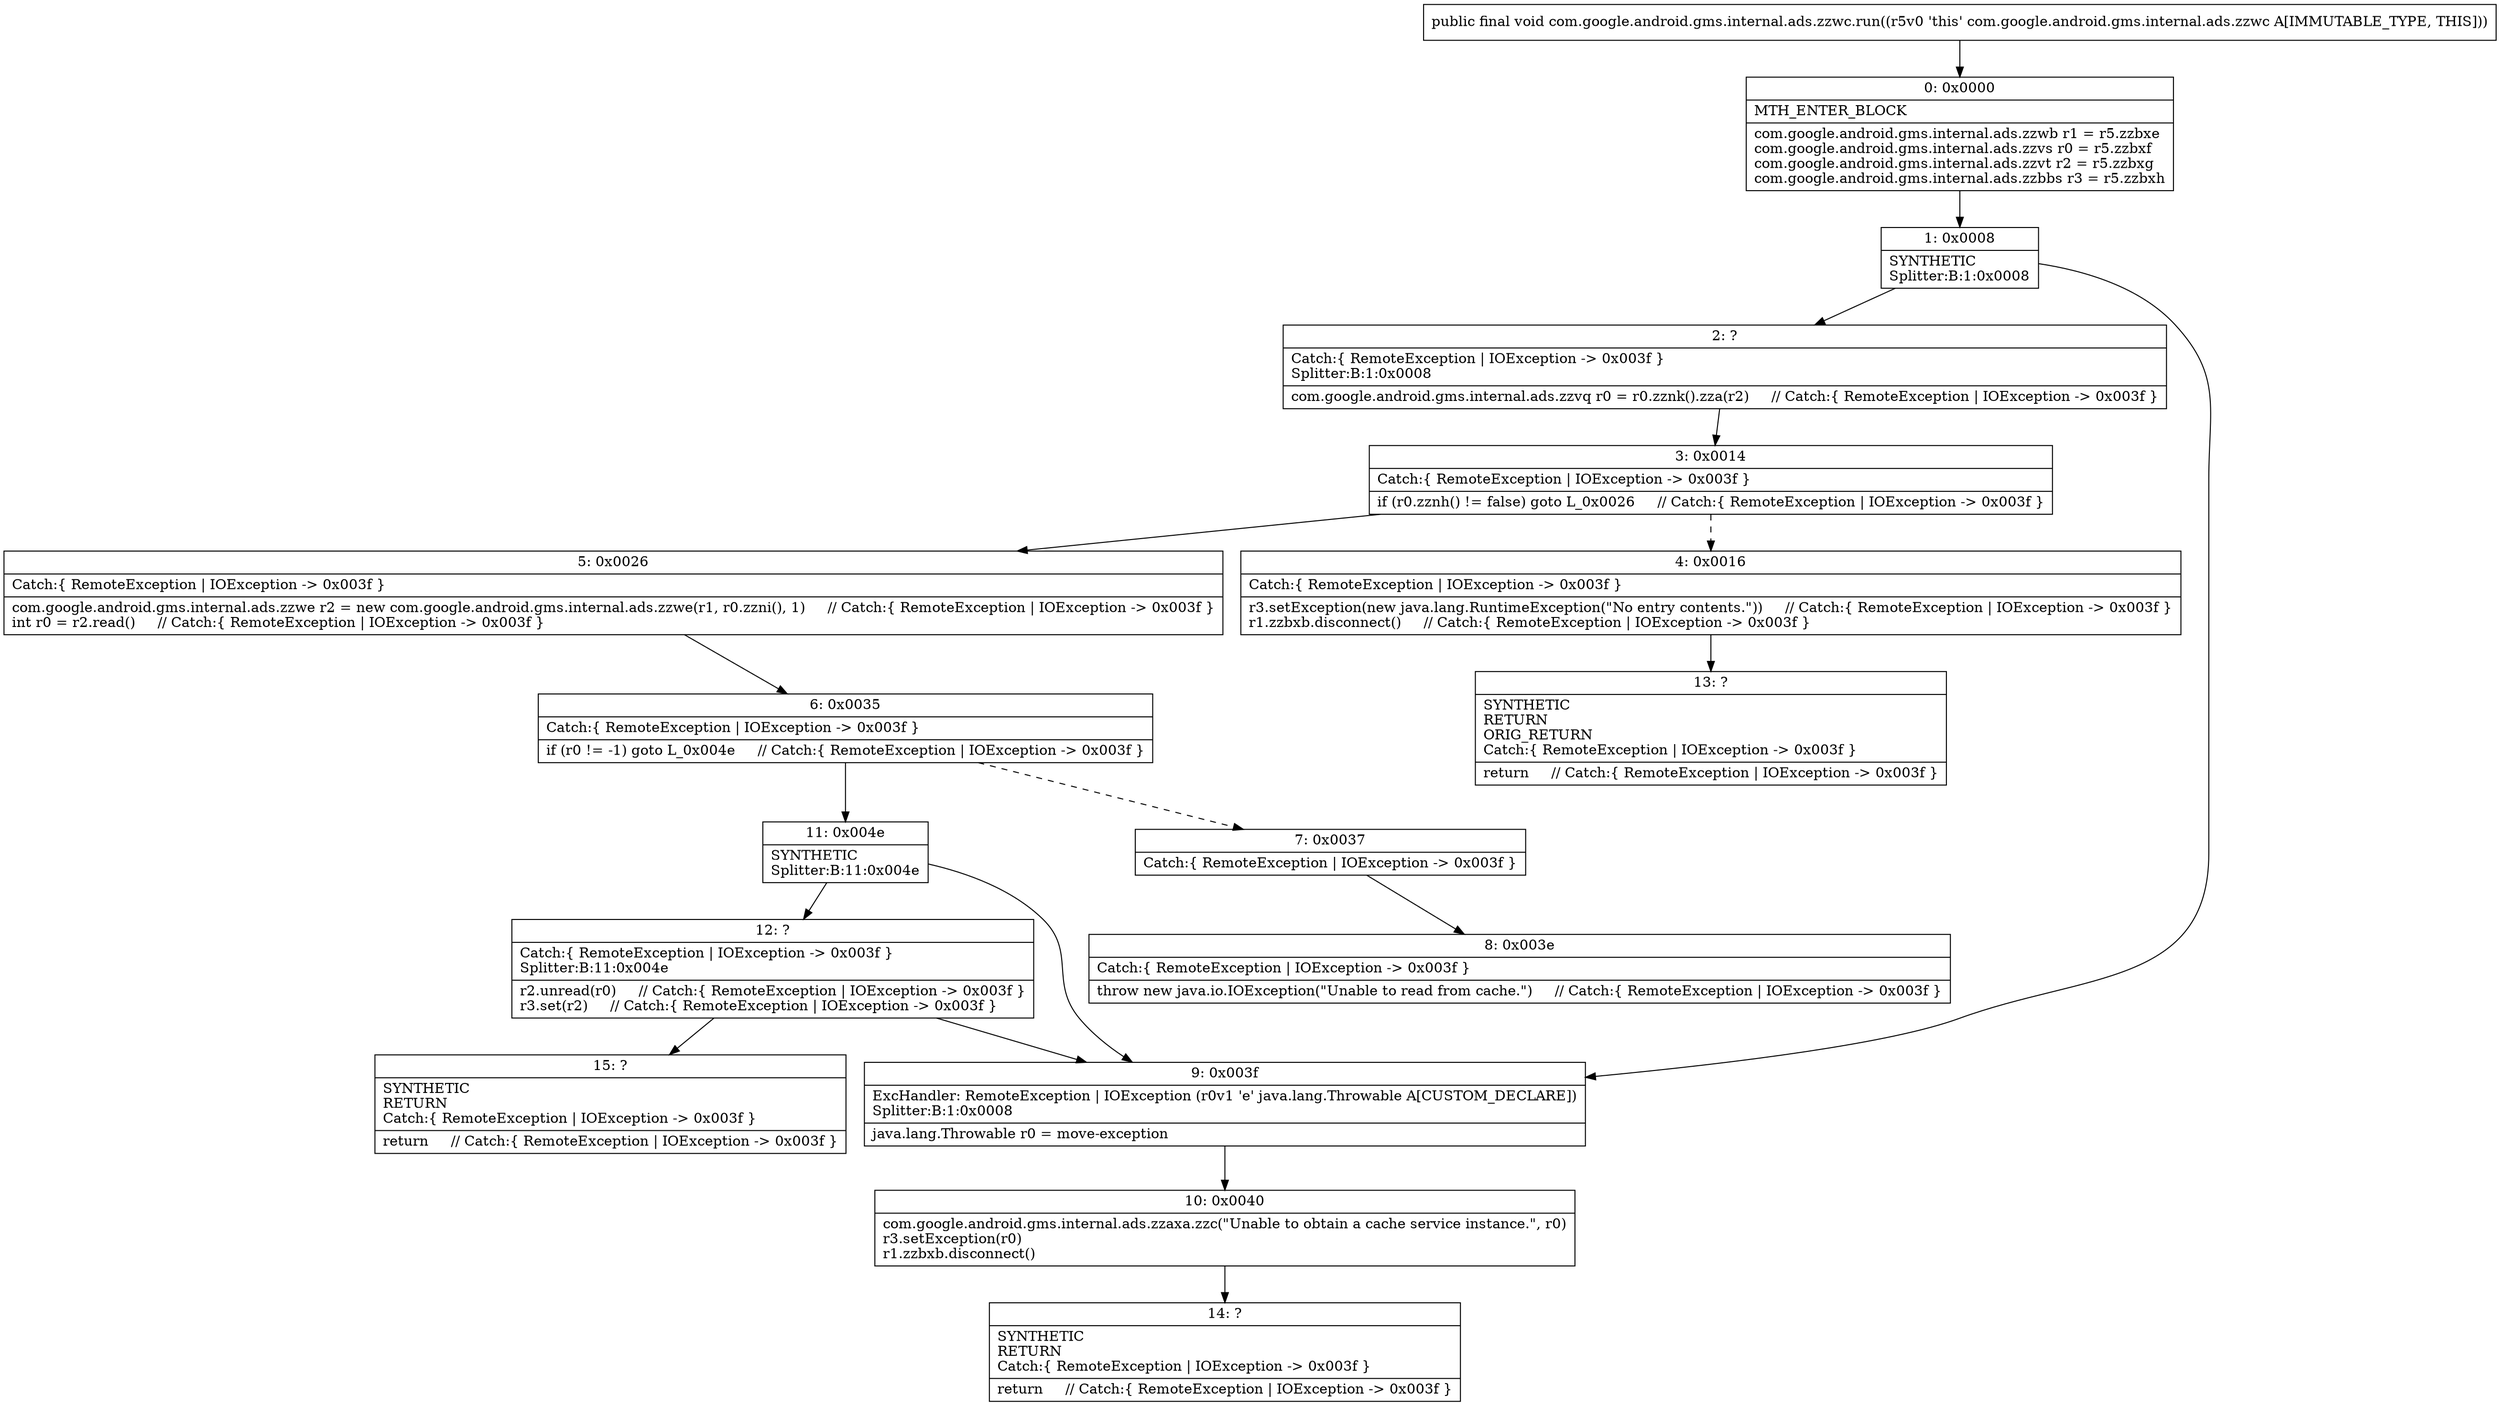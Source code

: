 digraph "CFG forcom.google.android.gms.internal.ads.zzwc.run()V" {
Node_0 [shape=record,label="{0\:\ 0x0000|MTH_ENTER_BLOCK\l|com.google.android.gms.internal.ads.zzwb r1 = r5.zzbxe\lcom.google.android.gms.internal.ads.zzvs r0 = r5.zzbxf\lcom.google.android.gms.internal.ads.zzvt r2 = r5.zzbxg\lcom.google.android.gms.internal.ads.zzbbs r3 = r5.zzbxh\l}"];
Node_1 [shape=record,label="{1\:\ 0x0008|SYNTHETIC\lSplitter:B:1:0x0008\l}"];
Node_2 [shape=record,label="{2\:\ ?|Catch:\{ RemoteException \| IOException \-\> 0x003f \}\lSplitter:B:1:0x0008\l|com.google.android.gms.internal.ads.zzvq r0 = r0.zznk().zza(r2)     \/\/ Catch:\{ RemoteException \| IOException \-\> 0x003f \}\l}"];
Node_3 [shape=record,label="{3\:\ 0x0014|Catch:\{ RemoteException \| IOException \-\> 0x003f \}\l|if (r0.zznh() != false) goto L_0x0026     \/\/ Catch:\{ RemoteException \| IOException \-\> 0x003f \}\l}"];
Node_4 [shape=record,label="{4\:\ 0x0016|Catch:\{ RemoteException \| IOException \-\> 0x003f \}\l|r3.setException(new java.lang.RuntimeException(\"No entry contents.\"))     \/\/ Catch:\{ RemoteException \| IOException \-\> 0x003f \}\lr1.zzbxb.disconnect()     \/\/ Catch:\{ RemoteException \| IOException \-\> 0x003f \}\l}"];
Node_5 [shape=record,label="{5\:\ 0x0026|Catch:\{ RemoteException \| IOException \-\> 0x003f \}\l|com.google.android.gms.internal.ads.zzwe r2 = new com.google.android.gms.internal.ads.zzwe(r1, r0.zzni(), 1)     \/\/ Catch:\{ RemoteException \| IOException \-\> 0x003f \}\lint r0 = r2.read()     \/\/ Catch:\{ RemoteException \| IOException \-\> 0x003f \}\l}"];
Node_6 [shape=record,label="{6\:\ 0x0035|Catch:\{ RemoteException \| IOException \-\> 0x003f \}\l|if (r0 != \-1) goto L_0x004e     \/\/ Catch:\{ RemoteException \| IOException \-\> 0x003f \}\l}"];
Node_7 [shape=record,label="{7\:\ 0x0037|Catch:\{ RemoteException \| IOException \-\> 0x003f \}\l}"];
Node_8 [shape=record,label="{8\:\ 0x003e|Catch:\{ RemoteException \| IOException \-\> 0x003f \}\l|throw new java.io.IOException(\"Unable to read from cache.\")     \/\/ Catch:\{ RemoteException \| IOException \-\> 0x003f \}\l}"];
Node_9 [shape=record,label="{9\:\ 0x003f|ExcHandler: RemoteException \| IOException (r0v1 'e' java.lang.Throwable A[CUSTOM_DECLARE])\lSplitter:B:1:0x0008\l|java.lang.Throwable r0 = move\-exception\l}"];
Node_10 [shape=record,label="{10\:\ 0x0040|com.google.android.gms.internal.ads.zzaxa.zzc(\"Unable to obtain a cache service instance.\", r0)\lr3.setException(r0)\lr1.zzbxb.disconnect()\l}"];
Node_11 [shape=record,label="{11\:\ 0x004e|SYNTHETIC\lSplitter:B:11:0x004e\l}"];
Node_12 [shape=record,label="{12\:\ ?|Catch:\{ RemoteException \| IOException \-\> 0x003f \}\lSplitter:B:11:0x004e\l|r2.unread(r0)     \/\/ Catch:\{ RemoteException \| IOException \-\> 0x003f \}\lr3.set(r2)     \/\/ Catch:\{ RemoteException \| IOException \-\> 0x003f \}\l}"];
Node_13 [shape=record,label="{13\:\ ?|SYNTHETIC\lRETURN\lORIG_RETURN\lCatch:\{ RemoteException \| IOException \-\> 0x003f \}\l|return     \/\/ Catch:\{ RemoteException \| IOException \-\> 0x003f \}\l}"];
Node_14 [shape=record,label="{14\:\ ?|SYNTHETIC\lRETURN\lCatch:\{ RemoteException \| IOException \-\> 0x003f \}\l|return     \/\/ Catch:\{ RemoteException \| IOException \-\> 0x003f \}\l}"];
Node_15 [shape=record,label="{15\:\ ?|SYNTHETIC\lRETURN\lCatch:\{ RemoteException \| IOException \-\> 0x003f \}\l|return     \/\/ Catch:\{ RemoteException \| IOException \-\> 0x003f \}\l}"];
MethodNode[shape=record,label="{public final void com.google.android.gms.internal.ads.zzwc.run((r5v0 'this' com.google.android.gms.internal.ads.zzwc A[IMMUTABLE_TYPE, THIS])) }"];
MethodNode -> Node_0;
Node_0 -> Node_1;
Node_1 -> Node_2;
Node_1 -> Node_9;
Node_2 -> Node_3;
Node_3 -> Node_4[style=dashed];
Node_3 -> Node_5;
Node_4 -> Node_13;
Node_5 -> Node_6;
Node_6 -> Node_7[style=dashed];
Node_6 -> Node_11;
Node_7 -> Node_8;
Node_9 -> Node_10;
Node_10 -> Node_14;
Node_11 -> Node_12;
Node_11 -> Node_9;
Node_12 -> Node_9;
Node_12 -> Node_15;
}

